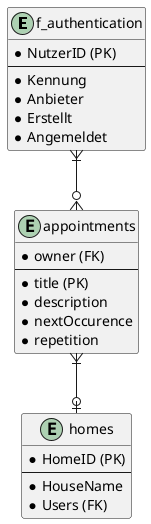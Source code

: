 @startuml Database 

entity f_authentication {
    * NutzerID (PK)
    --
    * Kennung
    * Anbieter
    * Erstellt
    * Angemeldet
}

entity homes {
    * HomeID (PK)
    --
    * HouseName
    * Users (FK)
}

entity appointments {
    * owner (FK)
    --
    * title (PK)
    * description
    * nextOccurence 
    * repetition
}

f_authentication }|--o{ appointments
appointments }|--o| homes
@enduml